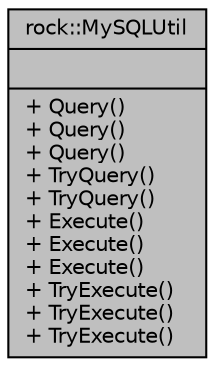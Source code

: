 digraph "rock::MySQLUtil"
{
 // LATEX_PDF_SIZE
  edge [fontname="Helvetica",fontsize="10",labelfontname="Helvetica",labelfontsize="10"];
  node [fontname="Helvetica",fontsize="10",shape=record];
  Node1 [label="{rock::MySQLUtil\n||+ Query()\l+ Query()\l+ Query()\l+ TryQuery()\l+ TryQuery()\l+ Execute()\l+ Execute()\l+ Execute()\l+ TryExecute()\l+ TryExecute()\l+ TryExecute()\l}",height=0.2,width=0.4,color="black", fillcolor="grey75", style="filled", fontcolor="black",tooltip=" "];
}
